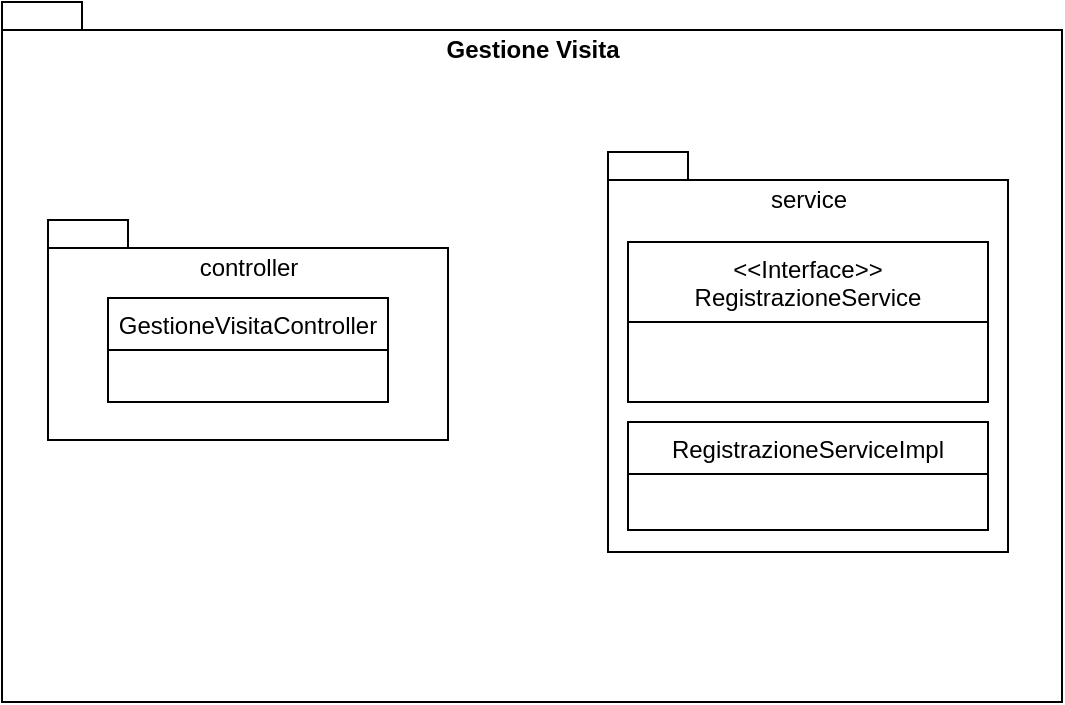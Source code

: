 <mxfile version="20.6.2" type="device"><diagram id="Ojs7w1V6xQY32bkjgkW5" name="Pagina-1"><mxGraphModel dx="782" dy="411" grid="1" gridSize="10" guides="1" tooltips="1" connect="1" arrows="1" fold="1" page="1" pageScale="1" pageWidth="583" pageHeight="827" math="0" shadow="0"><root><mxCell id="0"/><mxCell id="1" parent="0"/><mxCell id="AvNQ0-ABRHnGoZSFBm3n-1" value="Gestione Visita" style="shape=folder;fontStyle=1;spacingTop=10;tabWidth=40;tabHeight=14;tabPosition=left;html=1;verticalAlign=top;" parent="1" vertex="1"><mxGeometry x="27" y="250" width="530" height="350" as="geometry"/></mxCell><mxCell id="AvNQ0-ABRHnGoZSFBm3n-2" value="&lt;span style=&quot;font-weight: normal&quot;&gt;controller&lt;/span&gt;" style="shape=folder;fontStyle=1;spacingTop=10;tabWidth=40;tabHeight=14;tabPosition=left;html=1;verticalAlign=top;" parent="1" vertex="1"><mxGeometry x="50" y="359" width="200" height="110" as="geometry"/></mxCell><mxCell id="AvNQ0-ABRHnGoZSFBm3n-5" value="GestioneVisitaController" style="swimlane;fontStyle=0;childLayout=stackLayout;horizontal=1;startSize=26;fillColor=none;horizontalStack=0;resizeParent=1;resizeParentMax=0;resizeLast=0;collapsible=1;marginBottom=0;" parent="1" vertex="1"><mxGeometry x="80" y="398" width="140" height="52" as="geometry"/></mxCell><mxCell id="AvNQ0-ABRHnGoZSFBm3n-9" value="&lt;span style=&quot;font-weight: normal&quot;&gt;service&lt;br&gt;&lt;/span&gt;" style="shape=folder;fontStyle=1;spacingTop=10;tabWidth=40;tabHeight=14;tabPosition=left;html=1;verticalAlign=top;" parent="1" vertex="1"><mxGeometry x="330" y="325" width="200" height="200" as="geometry"/></mxCell><mxCell id="AvNQ0-ABRHnGoZSFBm3n-10" value="&lt;&lt;Interface&gt;&gt;&#10;RegistrazioneService" style="swimlane;fontStyle=0;childLayout=stackLayout;horizontal=1;startSize=40;fillColor=none;horizontalStack=0;resizeParent=1;resizeParentMax=0;resizeLast=0;collapsible=1;marginBottom=0;fontSize=12;" parent="1" vertex="1"><mxGeometry x="340" y="370" width="180" height="80" as="geometry"/></mxCell><mxCell id="AvNQ0-ABRHnGoZSFBm3n-11" value="RegistrazioneServiceImpl" style="swimlane;fontStyle=0;childLayout=stackLayout;horizontal=1;startSize=26;fillColor=none;horizontalStack=0;resizeParent=1;resizeParentMax=0;resizeLast=0;collapsible=1;marginBottom=0;" parent="1" vertex="1"><mxGeometry x="340" y="460" width="180" height="54" as="geometry"/></mxCell></root></mxGraphModel></diagram></mxfile>
